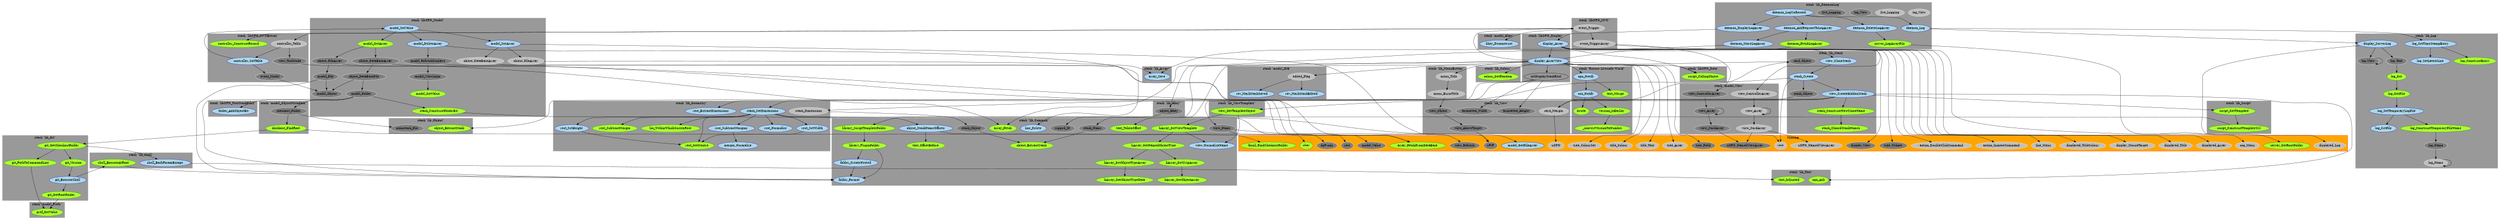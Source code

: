 digraph "dot_FromArray" {	graph [		clusterrank="true"		size="31.2500,31.2500"	];		subgraph "s" {		node [fillcolor="grey", style="filled", color="white"];			n141 [label="menu_Title" URL="menu_Title%2Cs%2Cstack+%22lib_MenuButton%22%2C1"];		n39 [label="action_DoubleClickCommand" URL="action_DoubleClickCommand%2Cs%2CMissing%2C1"];		n104 [label="log_Name" URL="log_Name%2Cs%2Cstack+%22lib_Log%22%2C1"];		n145 [label="tree_ColourSet" URL="tree_ColourSet%2Cs%2CMissing%2C1"];		n164 [label="log_View" URL="log_View%2Cs%2Cstack+%22lib_DaemonLog%22%2C1"];		n40 [label="action_InspectCommand" URL="action_InspectCommand%2Cs%2CMissing%2C1"];		n119 [label="card_Margin" URL="card_Margin%2Cs%2Cstack+%22lib_View%22%2C1"];		n151 [label="uOPN_NamedViewArray" URL="uOPN_NamedViewArray%2Cs%2CMissing%2C1"];		n48 [label="line_Menu" URL="line_Menu%2Cs%2CMissing%2C1"];		n142 [label="title_Colour" URL="title_Colour%2Cs%2CMissing%2C1"];		n109 [label="stack_Dimensions" URL="stack_Dimensions%2Cs%2Cstack+%22lib_Geometry%22%2C1"];		n121 [label="event_Trigger" URL="event_Trigger%2Cs%2Cstack+%22libOPN_MVC%22%2C1"];		n114 [label="live_Logging" URL="live_Logging%2Cs%2Cstack+%22lib_DaemonLog%22%2C1"];		n28 [label="menu_BurntTitle" URL="menu_BurntTitle%2Cs%2Cstack+%22lib_MenuButton%22%2C1"];		n161 [label="uOPN" URL="uOPN%2Cs%2CMissing%2C1"];		n47 [label="displayed_TitleColour" URL="displayed_TitleColour%2Cs%2CMissing%2C1"];		n67 [label="controller_Table" URL="controller_Table%2Cs%2Cstack+%22libOPN_MVCExtras%22%2C1"];		n43 [label="display_MouseTarget" URL="display_MouseTarget%2Cs%2CMissing%2C1"];		n143 [label="title_Text" URL="title_Text%2Cs%2CMissing%2C1"];		n54 [label="view_Array" URL="view_Array%2Cs%2Cstack+%22model_View%22%2C1"];		n98 [label="event_TriggerArray" URL="event_TriggerArray%2Cs%2Cstack+%22libOPN_MVC%22%2C1"];		n94 [label="object_DataBaseArray" URL="object_DataBaseArray%2Cs%2Cstack+%22libOPN_Model%22%2C1"];		n46 [label="displayed_Title" URL="displayed_Title%2Cs%2CMissing%2C1"];		n89 [label="object_FileArray" URL="object_FileArray%2Cs%2Cstack+%22libOPN_Model%22%2C1"];		n62 [label="displayed_Log" URL="displayed_Log%2Cs%2CMissing%2C1"];		n8 [label="rect" URL="rect%2Cs%2CMissing%2C1"];		n55 [label="view_CardArray" URL="view_CardArray%2Cs%2Cstack+%22model_View%22%2C1"];		n144 [label="tree_Array" URL="tree_Array%2Cs%2CMissing%2C1"];		n45 [label="displayed_Array" URL="displayed_Array%2Cs%2CMissing%2C1"];		n41 [label="cog_Menu" URL="cog_Menu%2Cs%2CMissing%2C1"];		n116 [label="edited_Flag" URL="edited_Flag%2Cs%2Cstack+%22model_IDE%22%2C1"];		n70 [label="view_ControllerArray" URL="view_ControllerArray%2Cs%2Cstack+%22model_View%22%2C1"];	}		subgraph "pc" {		node [];			n124 [label="setDisplayStackRect" URL="setDisplayStackRect%2Cpc%2Cstack+%22libOPN_Display%22%2C1"];	}		subgraph "g" {		node [fillcolor="grey50", style="filled", color="white"];			n22 [label="view_Object" URL="view_Object%2Cg%2Cstack+%22lib_View%22%2C1"];		n84 [label="event_Model" URL="event_Model%2Cg%2Cstack+%22libOPN_MVCExtras%22%2C1"];		n15 [label="rect" URL="rect%2Cg%2CMissing%2C1"];		n128 [label="object_Hkey" URL="object_Hkey%2Cg%2Cstack+%22lib_Hkey%22%2C1"];		n7 [label="object_FileArray" URL="object_FileArray%2Cg%2Cstack+%22libOPN_Model%22%2C1"];		n108 [label="view_Array" URL="view_Array%2Cg%2Cstack+%22model_View%22%2C1"];		n79 [label="model_ViewLinks" URL="model_ViewLinks%2Cg%2Cstack+%22libOPN_Model%22%2C1"];		n92 [label="model_Folder" URL="model_Folder%2Cg%2Cstack+%22libOPN_Model%22%2C1"];		n64 [label="log_View" URL="log_View%2Cg%2Cstack+%22lib_Log%22%2C1"];		n125 [label="formatted_Height" URL="formatted_Height%2Cg%2Cstack+%22lib_View%22%2C1"];		n146 [label="tree_Field" URL="tree_Field%2Cg%2CMissing%2C1"];		n44 [label="display_View" URL="display_View%2Cg%2CMissing%2C1"];		n105 [label="stack_Name" URL="stack_Name%2Cg%2Cstack+%22lib_Common%22%2C1"];		n83 [label="uRIP" URL="uRIP%2Cg%2CMissing%2C1"];		n12 [label="card_Object" URL="card_Object%2Cg%2Cstack+%22lib_Stack%22%2C1"];		n129 [label="rugged_ID" URL="rugged_ID%2Cg%2Cstack+%22lib_Common%22%2C1"];		n110 [label="model_Value" URL="model_Value%2Cg%2CMissing%2C1"];		n93 [label="model_Object" URL="model_Object%2Cg%2Cstack+%22libOPN_Model%22%2C1"];		n131 [label="log_View" URL="log_View%2Cg%2Cstack+%22lib_DaemonLog%22%2C1"];		n24 [label="stack_Object" URL="stack_Object%2Cg%2Cstack+%22lib_Common%22%2C1"];		n139 [label="mainstack_File" URL="mainstack_File%2Cg%2Cstack+%22lib_Object%22%2C1"];		n126 [label="formatted_Width" URL="formatted_Width%2Cg%2Cstack+%22lib_View%22%2C1"];		n6 [label="object_DataBaseArray" URL="object_DataBaseArray%2Cg%2Cstack+%22libOPN_Model%22%2C1"];		n50 [label="tree_Widget" URL="tree_Widget%2Cg%2CMissing%2C1"];		n82 [label="dgProps" URL="dgProps%2Cg%2CMissing%2C1"];		n63 [label="log_Text" URL="log_Text%2Cg%2Cstack+%22lib_Log%22%2C1"];		n37 [label="model_File" URL="model_File%2Cg%2Cstack+%22libOPN_Model%22%2C1"];		n9 [label="stack_Object" URL="stack_Object%2Cg%2Cstack+%22lib_Stack%22%2C1"];		n106 [label="view_CardArray" URL="view_CardArray%2Cg%2Cstack+%22model_View%22%2C1"];		n130 [label="log_Name" URL="log_Name%2Cg%2Cstack+%22lib_Log%22%2C1"];		n81 [label="view_Name" URL="view_Name%2Cg%2Cstack+%22lib_Common%22%2C1"];		n23 [label="view_AboveTarget" URL="view_AboveTarget%2Cg%2Cstack+%22lib_View%22%2C1"];		n103 [label="live_Logging" URL="live_Logging%2Cg%2Cstack+%22lib_DaemonLog%22%2C1"];		n91 [label="object_DataBaseFile" URL="object_DataBaseFile%2Cg%2Cstack+%22libOPN_Model%22%2C1"];		n107 [label="uOPN_NamedViewArray" URL="uOPN_NamedViewArray%2Cg%2CMissing%2C1"];		n99 [label="view_ControllerArray" URL="view_ControllerArray%2Cg%2Cstack+%22model_View%22%2C1"];		n137 [label="checkout_Folder" URL="checkout_Folder%2Cg%2Cstack+%22model_ObjectMetadata%22%2C1"];		n78 [label="model_RefreshDisplays" URL="model_RefreshDisplays%2Cg%2Cstack+%22libOPN_Model%22%2C1"];		n69 [label="view_ToolMode" URL="view_ToolMode%2Cg%2Cstack+%22libOPN_MVCExtras%22%2C1"];		n80 [label="view_Refresh" URL="view_Refresh%2Cg%2CMissing%2C1"];	}		subgraph "c" {		node [fillcolor="LightBlue", style="filled", color="Blue"];			n152 [label="daemon_LogUnRouted" URL="daemon_LogUnRouted%2Cc%2Cstack+%22lib_DaemonLog%22%2C1"];		n100 [label="log_SetTimeStampEntry" URL="log_SetTimeStampEntry%2Cc%2Cstack+%22lib_Log%22%2C1"];		n133 [label="line_Delete" URL="line_Delete%2Cc%2Cstack+%22lib_Common%22%2C1"];		n160 [label="folder_AddObjectBit" URL="folder_AddObjectBit%2Cc%2Cstack+%22libOPN_TextStackFiles%22%2C1"];		n19 [label="rect_SetWidth" URL="rect_SetWidth%2Cc%2Cstack+%22lib_Geometry%22%2C1"];		n75 [label="log_SetTemporaryLogFile" URL="log_SetTemporaryLogFile%2Cc%2Cstack+%22lib_Log%22%2C1"];		n60 [label="array_Save" URL="array_Save%2Cc%2Cstack+%22lib_Array%22%2C1"];		n136 [label="log_SetFile" URL="log_SetFile%2Cc%2Cstack+%22lib_Log%22%2C1"];		n11 [label="view_CreateHiddenStack" URL="view_CreateHiddenStack%2Cc%2Cstack+%22lib_Stack%22%2C1"];		n21 [label="rect_SubtractMargins" URL="rect_SubtractMargins%2Cc%2Cstack+%22lib_Geometry%22%2C1"];		n56 [label="opn_Notify" URL="opn_Notify%2Cc%2Cstack+%22Rescue+Livecode+World%22%2C1"];		n68 [label="controller_SetTable" URL="controller_SetTable%2Cc%2Cstack+%22libOPN_MVCExtras%22%2C1"];		n3 [label="view_CloneStack" URL="view_CloneStack%2Cc%2Cstack+%22lib_Stack%22%2C1"];		n132 [label="model_DeleteArray" URL="model_DeleteArray%2Cc%2Cstack+%22libOPN_Model%22%2C1"];		n159 [label="model_SetArray" URL="model_SetArray%2Cc%2Cstack+%22libOPN_Model%22%2C1"];		n32 [label="shell_BashParamEscape" URL="shell_BashParamEscape%2Cc%2Cstack+%22lib_Shell%22%2C1"];		n154 [label="daemon_Log" URL="daemon_Log%2Cc%2Cstack+%22lib_DaemonLog%22%2C1"];		n118 [label="rev_MarkStackSaved" URL="rev_MarkStackSaved%2Cc%2Cstack+%22model_IDE%22%2C1"];		n57 [label="osx_Notify" URL="osx_Notify%2Cc%2Cstack+%22Rescue+Livecode+World%22%2C1"];		n97 [label="folder_CreateNested" URL="folder_CreateNested%2Cc%2Cstack+%22lib_Common%22%2C1"];		n102 [label="log_SetLatestLine" URL="log_SetLatestLine%2Cc%2Cstack+%22lib_Log%22%2C1"];		n117 [label="rev_MarkStackEdited" URL="rev_MarkStackEdited%2Cc%2Cstack+%22model_IDE%22%2C1"];		n86 [label="daemon_DeleteLogArray" URL="daemon_DeleteLogArray%2Cc%2Cstack+%22lib_DaemonLog%22%2C1"];		n90 [label="git_ExecuteShell" URL="git_ExecuteShell%2Cc%2Cstack+%22lib_Git%22%2C1"];		n17 [label="rect_Normalize" URL="rect_Normalize%2Cc%2Cstack+%22lib_Geometry%22%2C1"];		n162 [label="model_GetFileArray" URL="model_GetFileArray%2Cc%2CMissing%2C1"];		n113 [label="view_NormalizeName" URL="view_NormalizeName%2Cc%2Cstack+%22lib_Common%22%2C1"];		n134 [label="daemon_AddRequestToLogArray" URL="daemon_AddRequestToLogArray%2Cc%2Cstack+%22lib_DaemonLog%22%2C1"];		n148 [label="object_StackNameOffsets" URL="object_StackNameOffsets%2Cc%2Cstack+%22lib_Common%22%2C1"];		n42 [label="display_ArrayView" URL="display_ArrayView%2Cc%2Cstack+%22libOPN_Display%22%2C1"];		n153 [label="daemon_DisplayLogArray" URL="daemon_DisplayLogArray%2Cc%2Cstack+%22lib_DaemonLog%22%2C1"];		n123 [label="hkey_Deconstruct" URL="hkey_Deconstruct%2Cc%2Cstack+%22model_Hkey%22%2C1"];		n85 [label="model_SetValue" URL="model_SetValue%2Cc%2Cstack+%22libOPN_Model%22%2C1"];		n38 [label="display_Array" URL="display_Array%2Cc%2Cstack+%22libOPN_Display%22%2C1"];		n59 [label="daemon_StoreLogArray" URL="daemon_StoreLogArray%2Cc%2Cstack+%22lib_DaemonLog%22%2C1"];		n127 [label="rect_ExtractDimensions" URL="rect_ExtractDimensions%2Cc%2Cstack+%22lib_Geometry%22%2C1"];		n18 [label="rect_SetHeight" URL="rect_SetHeight%2Cc%2Cstack+%22lib_Geometry%22%2C1"];		n61 [label="display_ServerLog" URL="display_ServerLog%2Cc%2Cstack+%22lib_Log%22%2C1"];		n88 [label="folder_Format" URL="folder_Format%2Cc%2Cstack+%22lib_Common%22%2C1"];		n156 [label="margin_Normalize" URL="margin_Normalize%2Cc%2Cstack+%22lib_Geometry%22%2C1"];		n10 [label="stack_SetDimensions" URL="stack_SetDimensions%2Cc%2Cstack+%22lib_Geometry%22%2C1"];		n4 [label="stack_Create" URL="stack_Create%2Cc%2Cstack+%22lib_Stack%22%2C1"];	}		subgraph "f" {		node [fillcolor="GreenYellow", style="filled", color="Green4"];			n49 [label="script_CallingObject" URL="script_CallingObject%2Cf%2Cstack+%22libOPN_Data%22%2C1"];		n65 [label="hArray_GetObjectTypeArray" URL="hArray_GetObjectTypeArray%2Cf%2Cstack+%22lib_Common%22%2C1"];		n96 [label="log_Get" URL="log_Get%2Cf%2Cstack+%22lib_Log%22%2C1"];		n52 [label="library_ScriptTemplateFolder" URL="library_ScriptTemplateFolder%2Cf%2Cstack+%22lib_Common%22%2C1"];		n149 [label="char" URL="char%2Cf%2CMissing%2C1"];		n31 [label="git_Version" URL="git_Version%2Cf%2Cstack+%22lib_Git%22%2C1"];		n111 [label="hArray_GetViewTemplate" URL="hArray_GetViewTemplate%2Cf%2Cstack+%22lib_Common%22%2C1"];		n120 [label="opn_Ask" URL="opn_Ask%2Cf%2Cstack+%22lib_Text%22%2C1"];		n155 [label="model_GetValue" URL="model_GetValue%2Cf%2Cstack+%22libOPN_Model%22%2C1"];		n35 [label="pref_GetValue" URL="pref_GetValue%2Cf%2Cstack+%22model_Prefs%22%2C1"];		n115 [label="view_GetTemplateObject" URL="view_GetTemplateObject%2Cf%2Cstack+%22lib_ViewTemplate%22%2C1"];		n71 [label="daemon_FetchLogArray" URL="daemon_FetchLogArray%2Cf%2Cstack+%22lib_DaemonLog%22%2C1"];		n87 [label="shell_ExecuteAtRoot" URL="shell_ExecuteAtRoot%2Cf%2Cstack+%22lib_Shell%22%2C1"];		n29 [label="git_GetCheckoutFolder" URL="git_GetCheckoutFolder%2Cf%2Cstack+%22lib_Git%22%2C1"];		n25 [label="object_ExtractStack" URL="object_ExtractStack%2Cf%2Cstack+%22lib_Common%22%2C1"];		n53 [label="script_GetTemplate" URL="script_GetTemplate%2Cf%2Cstack+%22lib_Script%22%2C1"];		n76 [label="git_GetRootFolder" URL="git_GetRootFolder%2Cf%2Cstack+%22lib_Git%22%2C1"];		n16 [label="rect_GetCentre" URL="rect_GetCentre%2Cf%2Cstack+%22lib_Geometry%22%2C1"];		n165 [label="text_IsQuoted" URL="text_IsQuoted%2Cf%2Cstack+%22lib_Text%22%2C1"];		n36 [label="array_Fetch" URL="array_Fetch%2Cf%2Cstack+%22lib_Common%22%2C1"];		n101 [label="log_ConstructEntry" URL="log_ConstructEntry%2Cf%2Cstack+%22lib_Log%22%2C1"];		n72 [label="hArray_GetUripArray" URL="hArray_GetUripArray%2Cf%2Cstack+%22lib_Common%22%2C1"];		n150 [label="text_OffsetBefore" URL="text_OffsetBefore%2Cf%2Cstack+%22lib_Common%22%2C1"];		n2 [label="stack_ClonedStackNames" URL="stack_ClonedStackNames%2Cf%2Cstack+%22lib_Stack%22%2C1"];		n135 [label="log_ConstructTemporaryFileName" URL="log_ConstructTemporaryFileName%2Cf%2Cstack+%22lib_Log%22%2C1"];		n158 [label="kwote" URL="kwote%2Cf%2Cstack+%22Rescue+Livecode+World%22%2C1"];		n147 [label="stack_ConstructFolderBit" URL="stack_ConstructFolderBit%2Cf%2Cstack+%22libOPN_Model%22%2C1"];		n20 [label="rect_SubtractMargin" URL="rect_SubtractMargin%2Cf%2Cstack+%22lib_Geometry%22%2C1"];		n33 [label="version_IsEarlier" URL="version_IsEarlier%2Cf%2Cstack+%22Rescue+Livecode+World%22%2C1"];		n77 [label="object_ExtractStack" URL="object_ExtractStack%2Cf%2Cstack+%22lib_Object%22%2C1"];		n122 [label="controller_ConstructRecord" URL="controller_ConstructRecord%2Cf%2Cstack+%22libOPN_MVCExtras%22%2C1"];		n58 [label="text_Merge" URL="text_Merge%2Cf%2Cstack+%22Rescue+Livecode+World%22%2C1"];		n73 [label="hArray_GetObjectArray" URL="hArray_GetObjectArray%2Cf%2Cstack+%22lib_Common%22%2C1"];		n27 [label="server_GetRootFolder" URL="server_GetRootFolder%2Cf%2CMissing%2C1"];		n1 [label="stack_ConstructNewCloneName" URL="stack_ConstructNewCloneName%2Cf%2Cstack+%22lib_Stack%22%2C1"];		n138 [label="checkout_FindRoot" URL="checkout_FindRoot%2Cf%2Cstack+%22model_ObjectMetadata%22%2C1"];		n66 [label="hArray_GetObjectTypeData" URL="hArray_GetObjectTypeData%2Cf%2Cstack+%22lib_Common%22%2C1"];		n157 [label="library_PluginFolder" URL="library_PluginFolder%2Cf%2Cstack+%22lib_Common%22%2C1"];		n13 [label="text_TokenOffset" URL="text_TokenOffset%2Cf%2Cstack+%22lib_Common%22%2C1"];		n5 [label="model_GetArray" URL="model_GetArray%2Cf%2Cstack+%22libOPN_Model%22%2C1"];		n140 [label="colour_GetRandom" URL="colour_GetRandom%2Cf%2Cstack+%22lib_Colour%22%2C1"];		n34 [label="_convertVersionToNumber" URL="_convertVersionToNumber%2Cf%2Cstack+%22Rescue+Livecode+World%22%2C1"];		n14 [label="loc_WithinWhichScreenRect" URL="loc_WithinWhichScreenRect%2Cf%2Cstack+%22lib_Geometry%22%2C1"];		n95 [label="array_FetchFromDataBase" URL="array_FetchFromDataBase%2Cf%2CMissing%2C1"];		n26 [label="server_LogArrayFile" URL="server_LogArrayFile%2Cf%2Cstack+%22lib_DaemonLog%22%2C1"];		n163 [label="fossil_FindCheckoutFolder" URL="fossil_FindCheckoutFolder%2Cf%2CMissing%2C1"];		n30 [label="git_PathToCommandLine" URL="git_PathToCommandLine%2Cf%2Cstack+%22lib_Git%22%2C1"];		n74 [label="log_GetFile" URL="log_GetFile%2Cf%2Cstack+%22lib_Log%22%2C1"];		n112 [label="hArray_GetNamedObjectType" URL="hArray_GetNamedObjectType%2Cf%2Cstack+%22lib_Common%22%2C1"];		n51 [label="script_ConstructTemplateUrl" URL="script_ConstructTemplateUrl%2Cf%2Cstack+%22lib_Script%22%2C1"];	}		subgraph cluster1 {			label="Missing";			style=filled;			color=red;			fillcolor=orange;					n15; n39; n145; n149; n40; n151; n48; n146; n44; n83; n142; n110; n161; n47; n43; n50; n82; n143; n27; n162; n46; n62; n8; n107; n95; n144; n163; n45; n41; n80	}	subgraph cluster2 {			label="stack \"lib_Array\"";			style=filled;			color=grey60;			fillcolor=grey60;					n60	}	subgraph cluster3 {			label="stack \"lib_Colour\"";			style=filled;			color=grey60;			fillcolor=grey60;					n140	}	subgraph cluster4 {			label="stack \"lib_Common\"";			style=filled;			color=grey60;			fillcolor=grey60;					n133; n65; n52; n111; n25; n105; n129; n36; n72; n150; n97; n24; n73; n113; n66; n157; n13; n148; n81; n112; n88	}	subgraph cluster5 {			label="stack \"lib_DaemonLog\"";			style=filled;			color=grey60;			fillcolor=grey60;					n152; n164; n71; n154; n131; n114; n86; n134; n153; n103; n59; n26	}	subgraph cluster6 {			label="stack \"lib_Geometry\"";			style=filled;			color=grey60;			fillcolor=grey60;					n19; n21; n109; n16; n20; n17; n14; n127; n18; n156; n10	}	subgraph cluster7 {			label="stack \"lib_Git\"";			style=filled;			color=grey60;			fillcolor=grey60;					n31; n29; n76; n90; n30	}	subgraph cluster8 {			label="stack \"lib_Hkey\"";			style=filled;			color=grey60;			fillcolor=grey60;					n128	}	subgraph cluster9 {			label="stack \"lib_Log\"";			style=filled;			color=grey60;			fillcolor=grey60;					n100; n96; n104; n75; n136; n64; n101; n135; n63; n102; n130; n74; n61	}	subgraph cluster10 {			label="stack \"lib_MenuButton\"";			style=filled;			color=grey60;			fillcolor=grey60;					n141; n28	}	subgraph cluster11 {			label="stack \"lib_Object\"";			style=filled;			color=grey60;			fillcolor=grey60;					n139; n77	}	subgraph cluster12 {			label="stack \"lib_Script\"";			style=filled;			color=grey60;			fillcolor=grey60;					n53; n51	}	subgraph cluster13 {			label="stack \"lib_Shell\"";			style=filled;			color=grey60;			fillcolor=grey60;					n87; n32	}	subgraph cluster14 {			label="stack \"lib_Stack\"";			style=filled;			color=grey60;			fillcolor=grey60;					n11; n3; n12; n2; n9; n1; n4	}	subgraph cluster15 {			label="stack \"lib_Text\"";			style=filled;			color=grey60;			fillcolor=grey60;					n120; n165	}	subgraph cluster16 {			label="stack \"lib_View\"";			style=filled;			color=grey60;			fillcolor=grey60;					n22; n119; n125; n126; n23	}	subgraph cluster17 {			label="stack \"lib_ViewTemplate\"";			style=filled;			color=grey60;			fillcolor=grey60;					n115	}	subgraph cluster18 {			label="stack \"libOPN_Data\"";			style=filled;			color=grey60;			fillcolor=grey60;					n49	}	subgraph cluster19 {			label="stack \"libOPN_Display\"";			style=filled;			color=grey60;			fillcolor=grey60;					n124; n42; n38	}	subgraph cluster20 {			label="stack \"libOPN_Model\"";			style=filled;			color=grey60;			fillcolor=grey60;					n7; n79; n155; n92; n132; n159; n93; n147; n6; n37; n94; n89; n5; n85; n91; n78	}	subgraph cluster21 {			label="stack \"libOPN_MVC\"";			style=filled;			color=grey60;			fillcolor=grey60;					n121; n98	}	subgraph cluster22 {			label="stack \"libOPN_MVCExtras\"";			style=filled;			color=grey60;			fillcolor=grey60;					n84; n68; n67; n122; n69	}	subgraph cluster23 {			label="stack \"libOPN_TextStackFiles\"";			style=filled;			color=grey60;			fillcolor=grey60;					n160	}	subgraph cluster24 {			label="stack \"model_Hkey\"";			style=filled;			color=grey60;			fillcolor=grey60;					n123	}	subgraph cluster25 {			label="stack \"model_IDE\"";			style=filled;			color=grey60;			fillcolor=grey60;					n118; n117; n116	}	subgraph cluster26 {			label="stack \"model_ObjectMetadata\"";			style=filled;			color=grey60;			fillcolor=grey60;					n138; n137	}	subgraph cluster27 {			label="stack \"model_Prefs\"";			style=filled;			color=grey60;			fillcolor=grey60;					n35	}	subgraph cluster28 {			label="stack \"model_View\"";			style=filled;			color=grey60;			fillcolor=grey60;					n108; n106; n54; n55; n99; n70	}	subgraph cluster29 {			label="stack \"Rescue Livecode World\"";			style=filled;			color=grey60;			fillcolor=grey60;					n56; n57; n158; n33; n58; n34	}		n54 -> n54;	n54 -> n55;	n33 -> n34;	n63 -> n96;	n135 -> n130;	n97 -> n88;	n64 -> n64;	n96 -> n74;	n10 -> n14;	n10 -> n15;	n10 -> n8;	n10 -> n16;	n10 -> n17;	n10 -> n18;	n10 -> n19;	n10 -> n20;	n10 -> n21;	n159 -> n162;	n159 -> n94;	n159 -> n89;	n92 -> n137;	n92 -> n160;	n92 -> n88;	n92 -> n147;	n24 -> n25;	n69 -> n110;	n71 -> n36;	n4 -> n8;	n4 -> n9;	n4 -> n10;	n4 -> n11;	n116 -> n117;	n116 -> n118;	n59 -> n60;	n99 -> n108;	n21 -> n156;	n1 -> n2;	n74 -> n75;	n121 -> n122;	n121 -> n67;	n121 -> n98;	n121 -> n123;	n37 -> n88;	n37 -> n93;	n53 -> n51;	n86 -> n26;	n106 -> n107;	n18 -> n16;	n57 -> n158;	n57 -> n33;	n87 -> n88;	n32 -> n165;	n132 -> n133;	n132 -> n78;	n61 -> n62;	n61 -> n63;	n61 -> n64;	n79 -> n155;	n65 -> n66;	n91 -> n92;	n91 -> n93;	n9 -> n77;	n12 -> n13;	n70 -> n54;	n5 -> n6;	n5 -> n7;	n138 -> n163;	n138 -> n29;	n98 -> n99;	n98 -> n70;	n141 -> n28;	n124 -> n125;	n124 -> n126;	n124 -> n127;	n124 -> n109;	n105 -> n25;	n119 -> n12;	n119 -> n161;	n52 -> n157;	n56 -> n57;	n56 -> n58;	n31 -> n90;	n100 -> n101;	n100 -> n102;	n152 -> n134;	n152 -> n86;	n152 -> n153;	n152 -> n154;	n137 -> n138;	n137 -> n139;	n78 -> n79;	n78 -> n80;	n157 -> n97;	n157 -> n88;	n90 -> n76;	n90 -> n87;	n130 -> n104;	n26 -> n27;	n22 -> n23;	n6 -> n95;	n6 -> n91;	n128 -> n129;	n7 -> n36;	n7 -> n37;	n76 -> n35;	n111 -> n112;	n111 -> n113;	n109 -> n24;	n3 -> n4;	n147 -> n148;	n28 -> n22;	n104 -> n104;	n84 -> n93;	n55 -> n107;	n55 -> n151;	n30 -> n35;	n94 -> n95;	n153 -> n38;	n81 -> n82;	n81 -> n83;	n67 -> n68;	n67 -> n69;	n154 -> n61;	n154 -> n100;	n134 -> n71;	n134 -> n59;	n11 -> n119;	n11 -> n120;	n11 -> n53;	n11 -> n1;	n11 -> n115;	n11 -> n81;	n148 -> n149;	n148 -> n150;	n42 -> n140;	n42 -> n116;	n42 -> n121;	n42 -> n141;	n42 -> n128;	n42 -> n56;	n42 -> n49;	n42 -> n124;	n42 -> n105;	n42 -> n142;	n42 -> n143;	n42 -> n144;	n42 -> n145;	n42 -> n146;	n42 -> n3;	n68 -> n84;	n68 -> n85;	n72 -> n73;	n115 -> n111;	n115 -> n113;	n23 -> n83;	n75 -> n135;	n75 -> n136;	n112 -> n65;	n112 -> n72;	n108 -> n108;	n108 -> n106;	n51 -> n52;	n89 -> n60;	n38 -> n39;	n38 -> n40;	n38 -> n41;	n38 -> n42;	n38 -> n43;	n38 -> n44;	n38 -> n45;	n38 -> n46;	n38 -> n47;	n38 -> n48;	n38 -> n49;	n38 -> n50;	n29 -> n30;	n29 -> n31;	n29 -> n32;	n85 -> n132;	n85 -> n5;	n85 -> n159;	n19 -> n16;}